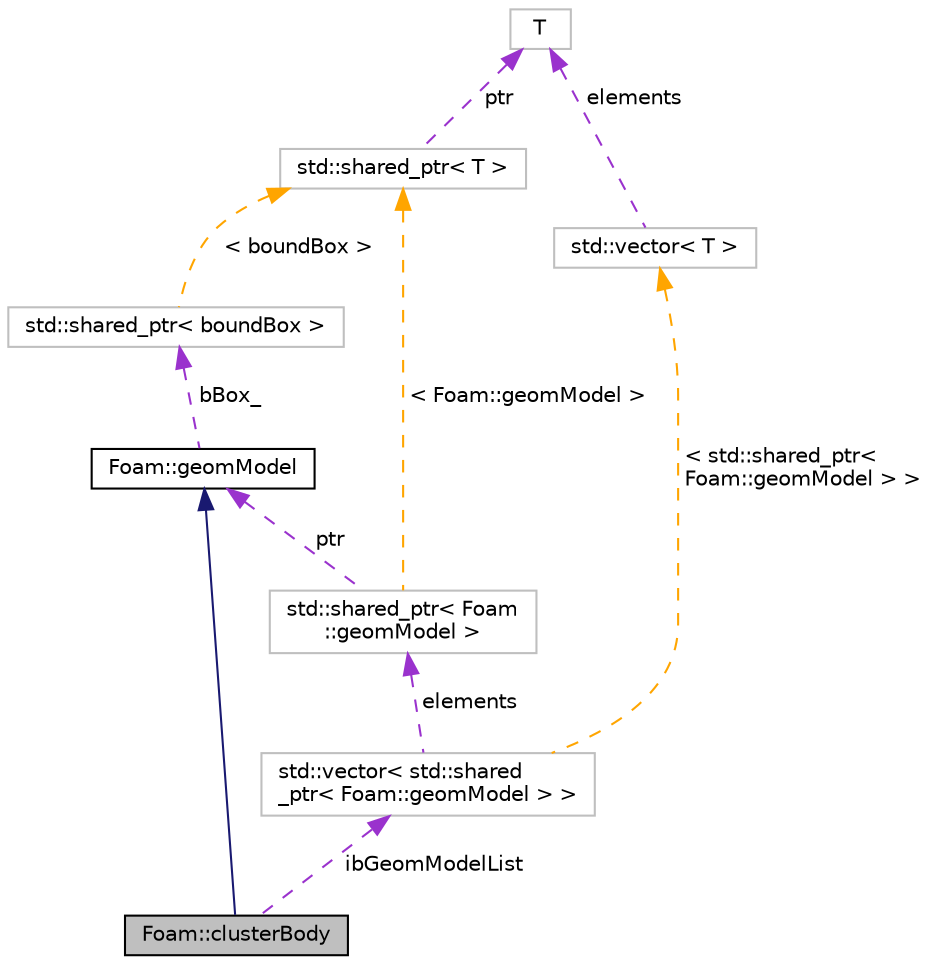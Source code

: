 digraph "Foam::clusterBody"
{
 // LATEX_PDF_SIZE
  edge [fontname="Helvetica",fontsize="10",labelfontname="Helvetica",labelfontsize="10"];
  node [fontname="Helvetica",fontsize="10",shape=record];
  Node1 [label="Foam::clusterBody",height=0.2,width=0.4,color="black", fillcolor="grey75", style="filled", fontcolor="black",tooltip=" "];
  Node2 -> Node1 [dir="back",color="midnightblue",fontsize="10",style="solid"];
  Node2 [label="Foam::geomModel",height=0.2,width=0.4,color="black", fillcolor="white", style="filled",URL="$classFoam_1_1geomModel.html",tooltip=" "];
  Node3 -> Node2 [dir="back",color="darkorchid3",fontsize="10",style="dashed",label=" bBox_" ];
  Node3 [label="std::shared_ptr\< boundBox \>",height=0.2,width=0.4,color="grey75", fillcolor="white", style="filled",tooltip=" "];
  Node4 -> Node3 [dir="back",color="orange",fontsize="10",style="dashed",label=" \< boundBox \>" ];
  Node4 [label="std::shared_ptr\< T \>",height=0.2,width=0.4,color="grey75", fillcolor="white", style="filled",tooltip="STL class."];
  Node5 -> Node4 [dir="back",color="darkorchid3",fontsize="10",style="dashed",label=" ptr" ];
  Node5 [label="T",height=0.2,width=0.4,color="grey75", fillcolor="white", style="filled",tooltip=" "];
  Node6 -> Node1 [dir="back",color="darkorchid3",fontsize="10",style="dashed",label=" ibGeomModelList" ];
  Node6 [label="std::vector\< std::shared\l_ptr\< Foam::geomModel \> \>",height=0.2,width=0.4,color="grey75", fillcolor="white", style="filled",tooltip=" "];
  Node7 -> Node6 [dir="back",color="darkorchid3",fontsize="10",style="dashed",label=" elements" ];
  Node7 [label="std::shared_ptr\< Foam\l::geomModel \>",height=0.2,width=0.4,color="grey75", fillcolor="white", style="filled",tooltip=" "];
  Node2 -> Node7 [dir="back",color="darkorchid3",fontsize="10",style="dashed",label=" ptr" ];
  Node4 -> Node7 [dir="back",color="orange",fontsize="10",style="dashed",label=" \< Foam::geomModel \>" ];
  Node8 -> Node6 [dir="back",color="orange",fontsize="10",style="dashed",label=" \< std::shared_ptr\<\l Foam::geomModel \> \>" ];
  Node8 [label="std::vector\< T \>",height=0.2,width=0.4,color="grey75", fillcolor="white", style="filled",tooltip="STL class."];
  Node5 -> Node8 [dir="back",color="darkorchid3",fontsize="10",style="dashed",label=" elements" ];
}
